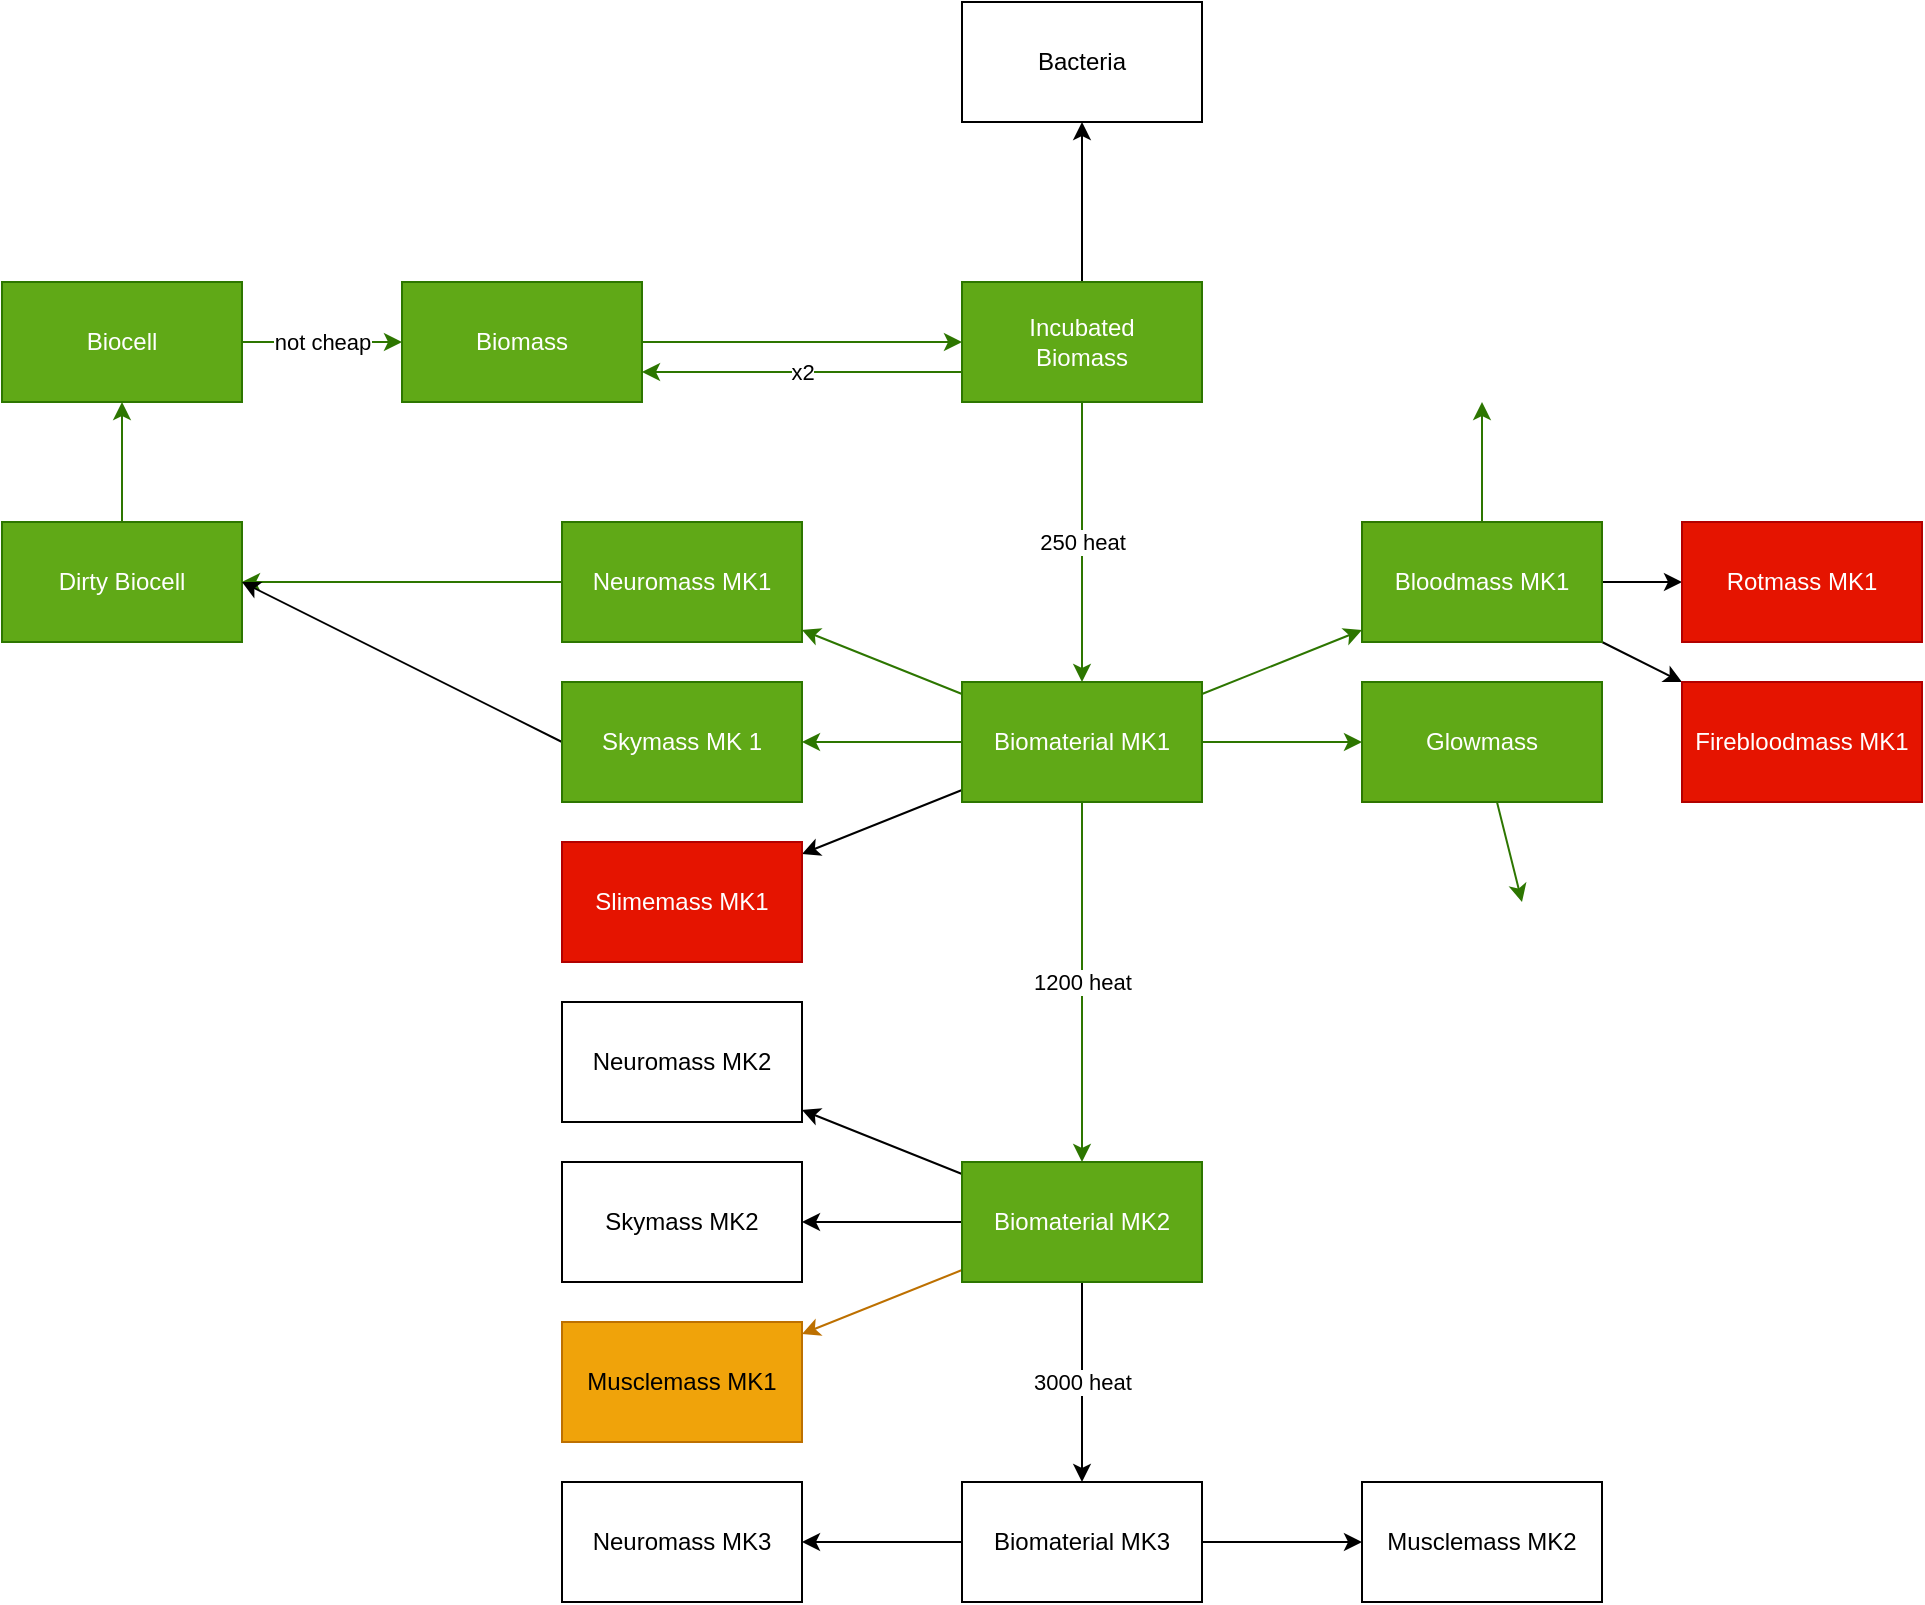 <mxfile>
    <diagram id="bkY7zryDaVmGCTchTHhL" name="Biolab prog">
        <mxGraphModel dx="764" dy="576" grid="1" gridSize="10" guides="1" tooltips="1" connect="1" arrows="1" fold="1" page="1" pageScale="1" pageWidth="827" pageHeight="1169" math="0" shadow="0">
            <root>
                <mxCell id="0"/>
                <mxCell id="1" parent="0"/>
                <mxCell id="9" value="" style="edgeStyle=none;html=1;fillColor=#60a917;strokeColor=#2D7600;" parent="1" source="2" target="8" edge="1">
                    <mxGeometry relative="1" as="geometry"/>
                </mxCell>
                <mxCell id="2" value="Biomass" style="rounded=0;whiteSpace=wrap;html=1;fillColor=#60a917;fontColor=#ffffff;strokeColor=#2D7600;" parent="1" vertex="1">
                    <mxGeometry x="240" y="160" width="120" height="60" as="geometry"/>
                </mxCell>
                <mxCell id="5" style="edgeStyle=none;html=1;entryX=0.5;entryY=1;entryDx=0;entryDy=0;exitX=0.5;exitY=0;exitDx=0;exitDy=0;fillColor=#60a917;strokeColor=#2D7600;" parent="1" source="3" target="4" edge="1">
                    <mxGeometry relative="1" as="geometry">
                        <mxPoint x="100" y="290" as="sourcePoint"/>
                    </mxGeometry>
                </mxCell>
                <mxCell id="3" value="Dirty Biocell" style="rounded=0;whiteSpace=wrap;html=1;fillColor=#60a917;fontColor=#ffffff;strokeColor=#2D7600;" parent="1" vertex="1">
                    <mxGeometry x="40" y="280" width="120" height="60" as="geometry"/>
                </mxCell>
                <mxCell id="7" value="not cheap" style="edgeStyle=none;html=1;exitX=1;exitY=0.5;exitDx=0;exitDy=0;entryX=0;entryY=0.5;entryDx=0;entryDy=0;fillColor=#60a917;strokeColor=#2D7600;" parent="1" source="4" target="2" edge="1">
                    <mxGeometry relative="1" as="geometry"/>
                </mxCell>
                <mxCell id="4" value="Biocell" style="rounded=0;whiteSpace=wrap;html=1;fillColor=#60a917;fontColor=#ffffff;strokeColor=#2D7600;" parent="1" vertex="1">
                    <mxGeometry x="40" y="160" width="120" height="60" as="geometry"/>
                </mxCell>
                <mxCell id="10" value="x2" style="edgeStyle=none;html=1;exitX=0;exitY=0.75;exitDx=0;exitDy=0;entryX=1;entryY=0.75;entryDx=0;entryDy=0;fillColor=#60a917;strokeColor=#2D7600;" parent="1" source="8" target="2" edge="1">
                    <mxGeometry relative="1" as="geometry"/>
                </mxCell>
                <mxCell id="12" value="250 heat" style="edgeStyle=none;html=1;fillColor=#60a917;strokeColor=#2D7600;" parent="1" source="8" target="11" edge="1">
                    <mxGeometry relative="1" as="geometry"/>
                </mxCell>
                <mxCell id="25" value="" style="edgeStyle=none;html=1;" parent="1" source="8" target="24" edge="1">
                    <mxGeometry relative="1" as="geometry"/>
                </mxCell>
                <mxCell id="8" value="Incubated&lt;br&gt;Biomass" style="whiteSpace=wrap;html=1;rounded=0;fillColor=#60a917;fontColor=#ffffff;strokeColor=#2D7600;" parent="1" vertex="1">
                    <mxGeometry x="520" y="160" width="120" height="60" as="geometry"/>
                </mxCell>
                <mxCell id="14" value="" style="edgeStyle=none;html=1;fillColor=#60a917;strokeColor=#2D7600;" parent="1" source="11" target="13" edge="1">
                    <mxGeometry relative="1" as="geometry"/>
                </mxCell>
                <mxCell id="16" value="1200 heat" style="edgeStyle=none;html=1;fillColor=#60a917;strokeColor=#2D7600;" parent="1" source="11" target="15" edge="1">
                    <mxGeometry relative="1" as="geometry"/>
                </mxCell>
                <mxCell id="27" value="" style="edgeStyle=none;html=1;fillColor=#60a917;strokeColor=#2D7600;" parent="1" source="11" target="26" edge="1">
                    <mxGeometry relative="1" as="geometry"/>
                </mxCell>
                <mxCell id="29" value="" style="edgeStyle=none;html=1;fillColor=#60a917;strokeColor=#2D7600;" parent="1" source="11" target="28" edge="1">
                    <mxGeometry relative="1" as="geometry"/>
                </mxCell>
                <mxCell id="33" value="" style="edgeStyle=none;html=1;exitX=1;exitY=0.5;exitDx=0;exitDy=0;" parent="1" source="28" target="30" edge="1">
                    <mxGeometry relative="1" as="geometry">
                        <mxPoint x="840" y="470" as="sourcePoint"/>
                    </mxGeometry>
                </mxCell>
                <mxCell id="37" value="" style="edgeStyle=none;html=1;" parent="1" source="11" target="36" edge="1">
                    <mxGeometry relative="1" as="geometry"/>
                </mxCell>
                <mxCell id="53" value="" style="edgeStyle=none;html=1;fillColor=#60a917;strokeColor=#2D7600;" parent="1" source="11" target="52" edge="1">
                    <mxGeometry relative="1" as="geometry"/>
                </mxCell>
                <mxCell id="11" value="Biomaterial MK1" style="whiteSpace=wrap;html=1;rounded=0;fillColor=#60a917;fontColor=#ffffff;strokeColor=#2D7600;" parent="1" vertex="1">
                    <mxGeometry x="520" y="360" width="120" height="60" as="geometry"/>
                </mxCell>
                <mxCell id="45" style="edgeStyle=none;html=1;entryX=1;entryY=0.5;entryDx=0;entryDy=0;fillColor=#60a917;strokeColor=#2D7600;" parent="1" source="13" target="3" edge="1">
                    <mxGeometry relative="1" as="geometry"/>
                </mxCell>
                <mxCell id="13" value="Neuromass MK1" style="whiteSpace=wrap;html=1;rounded=0;fillColor=#60a917;fontColor=#ffffff;strokeColor=#2D7600;" parent="1" vertex="1">
                    <mxGeometry x="320" y="280" width="120" height="60" as="geometry"/>
                </mxCell>
                <mxCell id="18" value="" style="edgeStyle=none;html=1;" parent="1" source="15" target="17" edge="1">
                    <mxGeometry relative="1" as="geometry"/>
                </mxCell>
                <mxCell id="20" value="" style="edgeStyle=none;html=1;fillColor=#f0a30a;strokeColor=#BD7000;" parent="1" source="15" target="19" edge="1">
                    <mxGeometry relative="1" as="geometry"/>
                </mxCell>
                <mxCell id="23" value="3000 heat" style="edgeStyle=none;html=1;" parent="1" source="15" target="22" edge="1">
                    <mxGeometry relative="1" as="geometry"/>
                </mxCell>
                <mxCell id="39" value="" style="edgeStyle=none;html=1;" parent="1" source="15" target="38" edge="1">
                    <mxGeometry relative="1" as="geometry"/>
                </mxCell>
                <mxCell id="15" value="Biomaterial MK2" style="whiteSpace=wrap;html=1;rounded=0;fillColor=#60a917;fontColor=#ffffff;strokeColor=#2D7600;" parent="1" vertex="1">
                    <mxGeometry x="520" y="600" width="120" height="60" as="geometry"/>
                </mxCell>
                <mxCell id="17" value="Neuromass MK2" style="whiteSpace=wrap;html=1;rounded=0;" parent="1" vertex="1">
                    <mxGeometry x="320" y="520" width="120" height="60" as="geometry"/>
                </mxCell>
                <mxCell id="19" value="Musclemass MK1" style="whiteSpace=wrap;html=1;rounded=0;fillColor=#f0a30a;fontColor=#000000;strokeColor=#BD7000;" parent="1" vertex="1">
                    <mxGeometry x="320" y="680" width="120" height="60" as="geometry"/>
                </mxCell>
                <mxCell id="42" value="" style="edgeStyle=none;html=1;" parent="1" source="22" target="41" edge="1">
                    <mxGeometry relative="1" as="geometry"/>
                </mxCell>
                <mxCell id="44" value="" style="edgeStyle=none;html=1;" parent="1" source="22" target="43" edge="1">
                    <mxGeometry relative="1" as="geometry"/>
                </mxCell>
                <mxCell id="22" value="Biomaterial MK3" style="whiteSpace=wrap;html=1;rounded=0;" parent="1" vertex="1">
                    <mxGeometry x="520" y="760" width="120" height="60" as="geometry"/>
                </mxCell>
                <mxCell id="24" value="Bacteria" style="whiteSpace=wrap;html=1;rounded=0;" parent="1" vertex="1">
                    <mxGeometry x="520" y="20" width="120" height="60" as="geometry"/>
                </mxCell>
                <mxCell id="46" style="edgeStyle=none;html=1;exitX=0;exitY=0.5;exitDx=0;exitDy=0;entryX=1;entryY=0.5;entryDx=0;entryDy=0;" parent="1" source="26" target="3" edge="1">
                    <mxGeometry relative="1" as="geometry">
                        <mxPoint x="210" y="400" as="targetPoint"/>
                    </mxGeometry>
                </mxCell>
                <mxCell id="26" value="Skymass MK 1" style="whiteSpace=wrap;html=1;rounded=0;fillColor=#60a917;fontColor=#ffffff;strokeColor=#2D7600;" parent="1" vertex="1">
                    <mxGeometry x="320" y="360" width="120" height="60" as="geometry"/>
                </mxCell>
                <mxCell id="48" value="" style="edgeStyle=none;html=1;" parent="1" source="28" target="47" edge="1">
                    <mxGeometry relative="1" as="geometry"/>
                </mxCell>
                <mxCell id="49" style="edgeStyle=none;html=1;exitX=0.5;exitY=0;exitDx=0;exitDy=0;fillColor=#60a917;strokeColor=#2D7600;" parent="1" source="28" edge="1">
                    <mxGeometry relative="1" as="geometry">
                        <mxPoint x="780" y="220" as="targetPoint"/>
                    </mxGeometry>
                </mxCell>
                <mxCell id="28" value="Bloodmass MK1" style="whiteSpace=wrap;html=1;rounded=0;fillColor=#60a917;fontColor=#ffffff;strokeColor=#2D7600;" parent="1" vertex="1">
                    <mxGeometry x="720" y="280" width="120" height="60" as="geometry"/>
                </mxCell>
                <mxCell id="30" value="Rotmass MK1" style="whiteSpace=wrap;html=1;rounded=0;fillColor=#e51400;fontColor=#ffffff;strokeColor=#B20000;" parent="1" vertex="1">
                    <mxGeometry x="880" y="280" width="120" height="60" as="geometry"/>
                </mxCell>
                <mxCell id="36" value="Slimemass MK1" style="whiteSpace=wrap;html=1;rounded=0;fillColor=#e51400;fontColor=#ffffff;strokeColor=#B20000;" parent="1" vertex="1">
                    <mxGeometry x="320" y="440" width="120" height="60" as="geometry"/>
                </mxCell>
                <mxCell id="38" value="Skymass MK2" style="whiteSpace=wrap;html=1;rounded=0;" parent="1" vertex="1">
                    <mxGeometry x="320" y="600" width="120" height="60" as="geometry"/>
                </mxCell>
                <mxCell id="41" value="Neuromass MK3" style="whiteSpace=wrap;html=1;rounded=0;" parent="1" vertex="1">
                    <mxGeometry x="320" y="760" width="120" height="60" as="geometry"/>
                </mxCell>
                <mxCell id="43" value="Musclemass MK2" style="whiteSpace=wrap;html=1;rounded=0;" parent="1" vertex="1">
                    <mxGeometry x="720" y="760" width="120" height="60" as="geometry"/>
                </mxCell>
                <mxCell id="47" value="Firebloodmass MK1" style="whiteSpace=wrap;html=1;rounded=0;fillColor=#e51400;fontColor=#ffffff;strokeColor=#B20000;" parent="1" vertex="1">
                    <mxGeometry x="880" y="360" width="120" height="60" as="geometry"/>
                </mxCell>
                <mxCell id="54" style="edgeStyle=none;html=1;fillColor=#60a917;strokeColor=#2D7600;" parent="1" source="52" edge="1">
                    <mxGeometry relative="1" as="geometry">
                        <mxPoint x="800" y="470" as="targetPoint"/>
                    </mxGeometry>
                </mxCell>
                <mxCell id="52" value="Glowmass" style="whiteSpace=wrap;html=1;fillColor=#60a917;strokeColor=#2D7600;fontColor=#ffffff;rounded=0;" parent="1" vertex="1">
                    <mxGeometry x="720" y="360" width="120" height="60" as="geometry"/>
                </mxCell>
            </root>
        </mxGraphModel>
    </diagram>
    <diagram id="x8IP69c5gtEsJeOwVw9P" name="reagents">
        <mxGraphModel dx="764" dy="576" grid="1" gridSize="10" guides="1" tooltips="1" connect="1" arrows="1" fold="1" page="1" pageScale="1" pageWidth="827" pageHeight="1169" math="0" shadow="0">
            <root>
                <mxCell id="0"/>
                <mxCell id="1" parent="0"/>
                <mxCell id="_wg1yRaDThk7lAapbeR3-3" value="" style="edgeStyle=none;html=1;" parent="1" source="_wg1yRaDThk7lAapbeR3-1" target="_wg1yRaDThk7lAapbeR3-2" edge="1">
                    <mxGeometry relative="1" as="geometry"/>
                </mxCell>
                <mxCell id="_wg1yRaDThk7lAapbeR3-5" value="" style="edgeStyle=none;html=1;" parent="1" source="_wg1yRaDThk7lAapbeR3-1" target="_wg1yRaDThk7lAapbeR3-4" edge="1">
                    <mxGeometry relative="1" as="geometry"/>
                </mxCell>
                <mxCell id="_wg1yRaDThk7lAapbeR3-1" value="BM entrance" style="whiteSpace=wrap;html=1;fillColor=#60a917;fontColor=#ffffff;strokeColor=#2D7600;" parent="1" vertex="1">
                    <mxGeometry x="40" y="160" width="120" height="60" as="geometry"/>
                </mxCell>
                <mxCell id="_wg1yRaDThk7lAapbeR3-10" style="edgeStyle=none;html=1;fillColor=#60a917;strokeColor=#2D7600;" parent="1" source="_wg1yRaDThk7lAapbeR3-2" target="_wg1yRaDThk7lAapbeR3-8" edge="1">
                    <mxGeometry relative="1" as="geometry"/>
                </mxCell>
                <mxCell id="_wg1yRaDThk7lAapbeR3-2" value="tartaric forge" style="whiteSpace=wrap;html=1;fillColor=#60a917;fontColor=#ffffff;strokeColor=#2D7600;" parent="1" vertex="1">
                    <mxGeometry x="200" y="160" width="120" height="60" as="geometry"/>
                </mxCell>
                <mxCell id="_wg1yRaDThk7lAapbeR3-7" value="" style="edgeStyle=none;html=1;" parent="1" source="_wg1yRaDThk7lAapbeR3-4" target="_wg1yRaDThk7lAapbeR3-6" edge="1">
                    <mxGeometry relative="1" as="geometry"/>
                </mxCell>
                <mxCell id="_wg1yRaDThk7lAapbeR3-4" value="1-2 will" style="whiteSpace=wrap;html=1;fillColor=#60a917;fontColor=#ffffff;strokeColor=#2D7600;" parent="1" vertex="1">
                    <mxGeometry x="40" y="300" width="120" height="60" as="geometry"/>
                </mxCell>
                <mxCell id="_wg1yRaDThk7lAapbeR3-9" value="" style="edgeStyle=none;html=1;" parent="1" source="_wg1yRaDThk7lAapbeR3-6" target="_wg1yRaDThk7lAapbeR3-8" edge="1">
                    <mxGeometry relative="1" as="geometry"/>
                </mxCell>
                <mxCell id="_wg1yRaDThk7lAapbeR3-14" value="" style="edgeStyle=none;html=1;" parent="1" source="_wg1yRaDThk7lAapbeR3-6" target="_wg1yRaDThk7lAapbeR3-13" edge="1">
                    <mxGeometry relative="1" as="geometry"/>
                </mxCell>
                <mxCell id="_wg1yRaDThk7lAapbeR3-6" value="64 will" style="whiteSpace=wrap;html=1;" parent="1" vertex="1">
                    <mxGeometry x="240" y="300" width="120" height="60" as="geometry"/>
                </mxCell>
                <mxCell id="_wg1yRaDThk7lAapbeR3-12" value="" style="edgeStyle=none;html=1;" parent="1" source="_wg1yRaDThk7lAapbeR3-8" target="_wg1yRaDThk7lAapbeR3-11" edge="1">
                    <mxGeometry relative="1" as="geometry"/>
                </mxCell>
                <mxCell id="_wg1yRaDThk7lAapbeR3-8" value="fire water&lt;br&gt;air earth" style="whiteSpace=wrap;html=1;fillColor=#60a917;fontColor=#ffffff;strokeColor=#2D7600;" parent="1" vertex="1">
                    <mxGeometry x="400" y="240" width="120" height="60" as="geometry"/>
                </mxCell>
                <mxCell id="_wg1yRaDThk7lAapbeR3-20" value="" style="edgeStyle=none;html=1;" parent="1" source="_wg1yRaDThk7lAapbeR3-11" target="_wg1yRaDThk7lAapbeR3-19" edge="1">
                    <mxGeometry relative="1" as="geometry"/>
                </mxCell>
                <mxCell id="_wg1yRaDThk7lAapbeR3-26" value="" style="edgeStyle=none;html=1;" parent="1" source="_wg1yRaDThk7lAapbeR3-8" target="_wg1yRaDThk7lAapbeR3-25" edge="1">
                    <mxGeometry relative="1" as="geometry"/>
                </mxCell>
                <mxCell id="_wg1yRaDThk7lAapbeR3-38" value="" style="edgeStyle=none;html=1;" parent="1" source="_wg1yRaDThk7lAapbeR3-11" target="_wg1yRaDThk7lAapbeR3-37" edge="1">
                    <mxGeometry relative="1" as="geometry"/>
                </mxCell>
                <mxCell id="_wg1yRaDThk7lAapbeR3-11" value="256 will" style="whiteSpace=wrap;html=1;" parent="1" vertex="1">
                    <mxGeometry x="600" y="240" width="120" height="60" as="geometry"/>
                </mxCell>
                <mxCell id="_wg1yRaDThk7lAapbeR3-18" value="" style="edgeStyle=none;html=1;" parent="1" source="_wg1yRaDThk7lAapbeR3-13" target="_wg1yRaDThk7lAapbeR3-17" edge="1">
                    <mxGeometry relative="1" as="geometry"/>
                </mxCell>
                <mxCell id="_wg1yRaDThk7lAapbeR3-13" value="oil" style="whiteSpace=wrap;html=1;fillColor=#f0a30a;fontColor=#000000;strokeColor=#BD7000;" parent="1" vertex="1">
                    <mxGeometry x="240" y="440" width="120" height="60" as="geometry"/>
                </mxCell>
                <mxCell id="_wg1yRaDThk7lAapbeR3-17" value="concrete" style="whiteSpace=wrap;html=1;" parent="1" vertex="1">
                    <mxGeometry x="40" y="440" width="120" height="60" as="geometry"/>
                </mxCell>
                <mxCell id="_wg1yRaDThk7lAapbeR3-22" value="" style="edgeStyle=none;html=1;" parent="1" source="_wg1yRaDThk7lAapbeR3-19" target="_wg1yRaDThk7lAapbeR3-21" edge="1">
                    <mxGeometry relative="1" as="geometry"/>
                </mxCell>
                <mxCell id="_wg1yRaDThk7lAapbeR3-36" value="" style="edgeStyle=none;html=1;" parent="1" source="_wg1yRaDThk7lAapbeR3-19" target="_wg1yRaDThk7lAapbeR3-35" edge="1">
                    <mxGeometry relative="1" as="geometry"/>
                </mxCell>
                <mxCell id="_wg1yRaDThk7lAapbeR3-19" value="holding&lt;br&gt;binding&lt;br&gt;growth&lt;br&gt;elastic" style="whiteSpace=wrap;html=1;" parent="1" vertex="1">
                    <mxGeometry x="600" y="380" width="120" height="60" as="geometry"/>
                </mxCell>
                <mxCell id="_wg1yRaDThk7lAapbeR3-24" value="" style="edgeStyle=none;html=1;" parent="1" source="_wg1yRaDThk7lAapbeR3-21" target="_wg1yRaDThk7lAapbeR3-23" edge="1">
                    <mxGeometry relative="1" as="geometry"/>
                </mxCell>
                <mxCell id="_wg1yRaDThk7lAapbeR3-28" value="" style="edgeStyle=none;html=1;" parent="1" source="_wg1yRaDThk7lAapbeR3-21" target="_wg1yRaDThk7lAapbeR3-27" edge="1">
                    <mxGeometry relative="1" as="geometry"/>
                </mxCell>
                <mxCell id="_wg1yRaDThk7lAapbeR3-32" value="" style="edgeStyle=none;html=1;" parent="1" source="_wg1yRaDThk7lAapbeR3-21" target="_wg1yRaDThk7lAapbeR3-31" edge="1">
                    <mxGeometry relative="1" as="geometry"/>
                </mxCell>
                <mxCell id="_wg1yRaDThk7lAapbeR3-40" value="" style="edgeStyle=none;html=1;" parent="1" source="_wg1yRaDThk7lAapbeR3-21" target="_wg1yRaDThk7lAapbeR3-39" edge="1">
                    <mxGeometry relative="1" as="geometry"/>
                </mxCell>
                <mxCell id="_wg1yRaDThk7lAapbeR3-21" value="1024 will" style="whiteSpace=wrap;html=1;" parent="1" vertex="1">
                    <mxGeometry x="600" y="520" width="120" height="60" as="geometry"/>
                </mxCell>
                <mxCell id="_wg1yRaDThk7lAapbeR3-30" value="" style="edgeStyle=none;html=1;" parent="1" source="_wg1yRaDThk7lAapbeR3-23" target="_wg1yRaDThk7lAapbeR3-29" edge="1">
                    <mxGeometry relative="1" as="geometry"/>
                </mxCell>
                <mxCell id="_wg1yRaDThk7lAapbeR3-23" value="void&lt;br&gt;claw&lt;br&gt;melodic&lt;br&gt;lamp" style="whiteSpace=wrap;html=1;" parent="1" vertex="1">
                    <mxGeometry x="400" y="520" width="120" height="60" as="geometry"/>
                </mxCell>
                <mxCell id="_wg1yRaDThk7lAapbeR3-25" value="frost&lt;br&gt;mud" style="whiteSpace=wrap;html=1;" parent="1" vertex="1">
                    <mxGeometry x="400" y="100" width="120" height="60" as="geometry"/>
                </mxCell>
                <mxCell id="_wg1yRaDThk7lAapbeR3-27" value="bug&lt;br&gt;compression" style="whiteSpace=wrap;html=1;" parent="1" vertex="1">
                    <mxGeometry x="600" y="660" width="120" height="60" as="geometry"/>
                </mxCell>
                <mxCell id="_wg1yRaDThk7lAapbeR3-34" value="" style="edgeStyle=none;html=1;" parent="1" source="_wg1yRaDThk7lAapbeR3-29" target="_wg1yRaDThk7lAapbeR3-33" edge="1">
                    <mxGeometry relative="1" as="geometry"/>
                </mxCell>
                <mxCell id="_wg1yRaDThk7lAapbeR3-42" value="" style="edgeStyle=none;html=1;" parent="1" source="_wg1yRaDThk7lAapbeR3-29" target="_wg1yRaDThk7lAapbeR3-41" edge="1">
                    <mxGeometry relative="1" as="geometry"/>
                </mxCell>
                <mxCell id="_wg1yRaDThk7lAapbeR3-46" value="" style="edgeStyle=none;html=1;" parent="1" source="_wg1yRaDThk7lAapbeR3-29" target="_wg1yRaDThk7lAapbeR3-45" edge="1">
                    <mxGeometry relative="1" as="geometry"/>
                </mxCell>
                <mxCell id="_wg1yRaDThk7lAapbeR3-50" value="" style="edgeStyle=none;html=1;" parent="1" source="_wg1yRaDThk7lAapbeR3-29" target="_wg1yRaDThk7lAapbeR3-49" edge="1">
                    <mxGeometry relative="1" as="geometry"/>
                </mxCell>
                <mxCell id="_wg1yRaDThk7lAapbeR3-29" value="4096 will" style="whiteSpace=wrap;html=1;" parent="1" vertex="1">
                    <mxGeometry x="40" y="600" width="120" height="60" as="geometry"/>
                </mxCell>
                <mxCell id="_wg1yRaDThk7lAapbeR3-31" value="acid" style="whiteSpace=wrap;html=1;" parent="1" vertex="1">
                    <mxGeometry x="400" y="660" width="120" height="60" as="geometry"/>
                </mxCell>
                <mxCell id="_wg1yRaDThk7lAapbeR3-48" value="" style="edgeStyle=none;html=1;" parent="1" source="_wg1yRaDThk7lAapbeR3-33" target="_wg1yRaDThk7lAapbeR3-47" edge="1">
                    <mxGeometry relative="1" as="geometry"/>
                </mxCell>
                <mxCell id="_wg1yRaDThk7lAapbeR3-33" value="16k will" style="whiteSpace=wrap;html=1;" parent="1" vertex="1">
                    <mxGeometry x="120" y="920" width="120" height="60" as="geometry"/>
                </mxCell>
                <mxCell id="_wg1yRaDThk7lAapbeR3-35" value="wood&lt;br&gt;mushroom" style="whiteSpace=wrap;html=1;" parent="1" vertex="1">
                    <mxGeometry x="800" y="380" width="120" height="60" as="geometry"/>
                </mxCell>
                <mxCell id="_wg1yRaDThk7lAapbeR3-44" value="" style="edgeStyle=none;html=1;" parent="1" source="_wg1yRaDThk7lAapbeR3-37" target="_wg1yRaDThk7lAapbeR3-43" edge="1">
                    <mxGeometry relative="1" as="geometry"/>
                </mxCell>
                <mxCell id="_wg1yRaDThk7lAapbeR3-37" value="lightning&lt;br&gt;metal" style="whiteSpace=wrap;html=1;" parent="1" vertex="1">
                    <mxGeometry x="600" y="100" width="120" height="60" as="geometry"/>
                </mxCell>
                <mxCell id="_wg1yRaDThk7lAapbeR3-39" value="gem&lt;br&gt;meat&lt;br&gt;dark&lt;br&gt;laser" style="whiteSpace=wrap;html=1;" parent="1" vertex="1">
                    <mxGeometry x="800" y="520" width="120" height="60" as="geometry"/>
                </mxCell>
                <mxCell id="_wg1yRaDThk7lAapbeR3-41" value="luck&lt;br&gt;smarts&lt;br&gt;mana&lt;br&gt;soul" style="whiteSpace=wrap;html=1;" parent="1" vertex="1">
                    <mxGeometry x="40" y="740" width="120" height="60" as="geometry"/>
                </mxCell>
                <mxCell id="_wg1yRaDThk7lAapbeR3-43" value="mechanism" style="whiteSpace=wrap;html=1;" parent="1" vertex="1">
                    <mxGeometry x="800" y="100" width="120" height="60" as="geometry"/>
                </mxCell>
                <mxCell id="_wg1yRaDThk7lAapbeR3-45" value="dragon" style="whiteSpace=wrap;html=1;" parent="1" vertex="1">
                    <mxGeometry x="240" y="600" width="120" height="60" as="geometry"/>
                </mxCell>
                <mxCell id="_wg1yRaDThk7lAapbeR3-52" value="" style="edgeStyle=none;html=1;" parent="1" source="_wg1yRaDThk7lAapbeR3-47" target="_wg1yRaDThk7lAapbeR3-51" edge="1">
                    <mxGeometry relative="1" as="geometry"/>
                </mxCell>
                <mxCell id="_wg1yRaDThk7lAapbeR3-47" value="chaos&lt;br&gt;space&lt;br&gt;time&lt;br&gt;singularity" style="whiteSpace=wrap;html=1;" parent="1" vertex="1">
                    <mxGeometry x="320" y="920" width="120" height="60" as="geometry"/>
                </mxCell>
                <mxCell id="_wg1yRaDThk7lAapbeR3-49" value="death&lt;br&gt;life" style="whiteSpace=wrap;html=1;" parent="1" vertex="1">
                    <mxGeometry x="240" y="720" width="120" height="60" as="geometry"/>
                </mxCell>
                <mxCell id="_wg1yRaDThk7lAapbeR3-51" value="true infinity" style="whiteSpace=wrap;html=1;" parent="1" vertex="1">
                    <mxGeometry x="520" y="920" width="120" height="60" as="geometry"/>
                </mxCell>
            </root>
        </mxGraphModel>
    </diagram>
    <diagram id="fFRoMbHfd2hNmdWxK3qt" name="Page-3">
        <mxGraphModel dx="764" dy="576" grid="1" gridSize="10" guides="1" tooltips="1" connect="1" arrows="1" fold="1" page="1" pageScale="1" pageWidth="827" pageHeight="1169" math="0" shadow="0">
            <root>
                <mxCell id="0"/>
                <mxCell id="1" parent="0"/>
                <mxCell id="Zb7b9FeQL4o59orGXN2d-3" value="" style="edgeStyle=none;html=1;" edge="1" parent="1" source="Zb7b9FeQL4o59orGXN2d-1" target="Zb7b9FeQL4o59orGXN2d-2">
                    <mxGeometry relative="1" as="geometry"/>
                </mxCell>
                <mxCell id="Zb7b9FeQL4o59orGXN2d-25" style="edgeStyle=none;html=1;" edge="1" parent="1" source="Zb7b9FeQL4o59orGXN2d-1" target="Zb7b9FeQL4o59orGXN2d-4">
                    <mxGeometry relative="1" as="geometry"/>
                </mxCell>
                <mxCell id="Zb7b9FeQL4o59orGXN2d-1" value="dense ore" style="rounded=0;whiteSpace=wrap;html=1;" vertex="1" parent="1">
                    <mxGeometry x="40" y="40" width="120" height="60" as="geometry"/>
                </mxCell>
                <mxCell id="Zb7b9FeQL4o59orGXN2d-5" value="" style="edgeStyle=none;html=1;" edge="1" parent="1" source="Zb7b9FeQL4o59orGXN2d-2" target="Zb7b9FeQL4o59orGXN2d-4">
                    <mxGeometry relative="1" as="geometry"/>
                </mxCell>
                <mxCell id="Zb7b9FeQL4o59orGXN2d-9" value="" style="edgeStyle=none;html=1;" edge="1" parent="1" source="Zb7b9FeQL4o59orGXN2d-2" target="Zb7b9FeQL4o59orGXN2d-8">
                    <mxGeometry relative="1" as="geometry"/>
                </mxCell>
                <mxCell id="Zb7b9FeQL4o59orGXN2d-27" style="edgeStyle=none;html=1;" edge="1" parent="1" source="Zb7b9FeQL4o59orGXN2d-2" target="Zb7b9FeQL4o59orGXN2d-20">
                    <mxGeometry relative="1" as="geometry"/>
                </mxCell>
                <mxCell id="Zb7b9FeQL4o59orGXN2d-2" value="ore" style="whiteSpace=wrap;html=1;rounded=0;" vertex="1" parent="1">
                    <mxGeometry x="40" y="220" width="120" height="60" as="geometry"/>
                </mxCell>
                <mxCell id="Zb7b9FeQL4o59orGXN2d-7" value="" style="edgeStyle=none;html=1;" edge="1" parent="1" source="Zb7b9FeQL4o59orGXN2d-4" target="Zb7b9FeQL4o59orGXN2d-6">
                    <mxGeometry relative="1" as="geometry"/>
                </mxCell>
                <mxCell id="Zb7b9FeQL4o59orGXN2d-4" value="pieces" style="whiteSpace=wrap;html=1;rounded=0;" vertex="1" parent="1">
                    <mxGeometry x="320" y="40" width="120" height="60" as="geometry"/>
                </mxCell>
                <mxCell id="Zb7b9FeQL4o59orGXN2d-10" style="edgeStyle=none;html=1;" edge="1" parent="1" source="Zb7b9FeQL4o59orGXN2d-6" target="Zb7b9FeQL4o59orGXN2d-8">
                    <mxGeometry relative="1" as="geometry"/>
                </mxCell>
                <mxCell id="Zb7b9FeQL4o59orGXN2d-26" style="edgeStyle=none;html=1;" edge="1" parent="1" source="Zb7b9FeQL4o59orGXN2d-6" target="Zb7b9FeQL4o59orGXN2d-20">
                    <mxGeometry relative="1" as="geometry"/>
                </mxCell>
                <mxCell id="Zb7b9FeQL4o59orGXN2d-6" value="chunk" style="whiteSpace=wrap;html=1;rounded=0;" vertex="1" parent="1">
                    <mxGeometry x="320" y="160" width="120" height="60" as="geometry"/>
                </mxCell>
                <mxCell id="Zb7b9FeQL4o59orGXN2d-12" value="" style="edgeStyle=none;html=1;" edge="1" parent="1" source="Zb7b9FeQL4o59orGXN2d-8" target="Zb7b9FeQL4o59orGXN2d-11">
                    <mxGeometry relative="1" as="geometry"/>
                </mxCell>
                <mxCell id="Zb7b9FeQL4o59orGXN2d-8" value="gas" style="whiteSpace=wrap;html=1;rounded=0;" vertex="1" parent="1">
                    <mxGeometry x="320" y="320" width="120" height="60" as="geometry"/>
                </mxCell>
                <mxCell id="Zb7b9FeQL4o59orGXN2d-14" value="" style="edgeStyle=none;html=1;" edge="1" parent="1" source="Zb7b9FeQL4o59orGXN2d-11" target="Zb7b9FeQL4o59orGXN2d-13">
                    <mxGeometry relative="1" as="geometry"/>
                </mxCell>
                <mxCell id="Zb7b9FeQL4o59orGXN2d-11" value="crystal" style="whiteSpace=wrap;html=1;rounded=0;" vertex="1" parent="1">
                    <mxGeometry x="320" y="400" width="120" height="60" as="geometry"/>
                </mxCell>
                <mxCell id="Zb7b9FeQL4o59orGXN2d-16" value="" style="edgeStyle=none;html=1;" edge="1" parent="1" source="Zb7b9FeQL4o59orGXN2d-13" target="Zb7b9FeQL4o59orGXN2d-15">
                    <mxGeometry relative="1" as="geometry"/>
                </mxCell>
                <mxCell id="Zb7b9FeQL4o59orGXN2d-13" value="shard" style="whiteSpace=wrap;html=1;rounded=0;" vertex="1" parent="1">
                    <mxGeometry x="320" y="480" width="120" height="60" as="geometry"/>
                </mxCell>
                <mxCell id="Zb7b9FeQL4o59orGXN2d-19" value="" style="edgeStyle=none;html=1;" edge="1" parent="1" source="Zb7b9FeQL4o59orGXN2d-15" target="Zb7b9FeQL4o59orGXN2d-18">
                    <mxGeometry relative="1" as="geometry"/>
                </mxCell>
                <mxCell id="Zb7b9FeQL4o59orGXN2d-23" value="" style="edgeStyle=none;html=1;" edge="1" parent="1" source="Zb7b9FeQL4o59orGXN2d-15" target="Zb7b9FeQL4o59orGXN2d-22">
                    <mxGeometry relative="1" as="geometry"/>
                </mxCell>
                <mxCell id="Zb7b9FeQL4o59orGXN2d-15" value="clump" style="whiteSpace=wrap;html=1;rounded=0;" vertex="1" parent="1">
                    <mxGeometry x="320" y="560" width="120" height="60" as="geometry"/>
                </mxCell>
                <mxCell id="Zb7b9FeQL4o59orGXN2d-21" value="" style="edgeStyle=none;html=1;" edge="1" parent="1" source="Zb7b9FeQL4o59orGXN2d-18" target="Zb7b9FeQL4o59orGXN2d-20">
                    <mxGeometry relative="1" as="geometry"/>
                </mxCell>
                <mxCell id="Zb7b9FeQL4o59orGXN2d-29" value="" style="edgeStyle=none;html=1;" edge="1" parent="1" source="Zb7b9FeQL4o59orGXN2d-18" target="Zb7b9FeQL4o59orGXN2d-28">
                    <mxGeometry relative="1" as="geometry"/>
                </mxCell>
                <mxCell id="Zb7b9FeQL4o59orGXN2d-18" value="dirty dust" style="whiteSpace=wrap;html=1;rounded=0;" vertex="1" parent="1">
                    <mxGeometry x="560" y="560" width="120" height="60" as="geometry"/>
                </mxCell>
                <mxCell id="Zb7b9FeQL4o59orGXN2d-20" value="dust" style="whiteSpace=wrap;html=1;rounded=0;" vertex="1" parent="1">
                    <mxGeometry x="560" y="240" width="120" height="60" as="geometry"/>
                </mxCell>
                <mxCell id="Zb7b9FeQL4o59orGXN2d-24" style="edgeStyle=none;html=1;" edge="1" parent="1" source="Zb7b9FeQL4o59orGXN2d-22" target="Zb7b9FeQL4o59orGXN2d-18">
                    <mxGeometry relative="1" as="geometry"/>
                </mxCell>
                <mxCell id="Zb7b9FeQL4o59orGXN2d-22" value="crop" style="whiteSpace=wrap;html=1;rounded=0;" vertex="1" parent="1">
                    <mxGeometry x="440" y="680" width="120" height="60" as="geometry"/>
                </mxCell>
                <mxCell id="Zb7b9FeQL4o59orGXN2d-30" style="edgeStyle=none;html=1;" edge="1" parent="1" source="Zb7b9FeQL4o59orGXN2d-28" target="Zb7b9FeQL4o59orGXN2d-20">
                    <mxGeometry relative="1" as="geometry"/>
                </mxCell>
                <mxCell id="Zb7b9FeQL4o59orGXN2d-28" value="meat" style="whiteSpace=wrap;html=1;rounded=0;" vertex="1" parent="1">
                    <mxGeometry x="680" y="400" width="120" height="60" as="geometry"/>
                </mxCell>
                <mxCell id="Zb7b9FeQL4o59orGXN2d-32" style="edgeStyle=none;html=1;" edge="1" parent="1" source="Zb7b9FeQL4o59orGXN2d-31" target="Zb7b9FeQL4o59orGXN2d-2">
                    <mxGeometry relative="1" as="geometry"/>
                </mxCell>
                <mxCell id="Zb7b9FeQL4o59orGXN2d-31" value="MA essence" style="rounded=0;whiteSpace=wrap;html=1;" vertex="1" parent="1">
                    <mxGeometry x="40" y="360" width="120" height="60" as="geometry"/>
                </mxCell>
            </root>
        </mxGraphModel>
    </diagram>
</mxfile>